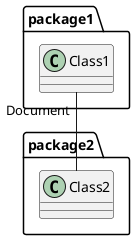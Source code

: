 {
  "sha1": "fnzp40ln1oe9xc0b8l39uoaiko0xurd",
  "insertion": {
    "when": "2024-06-01T09:03:06.434Z",
    "user": "plantuml@gmail.com"
  }
}
@startuml
package package2{
class Class2
}
package package1{
Class1 "Document" -- Class2 
}
@enduml
